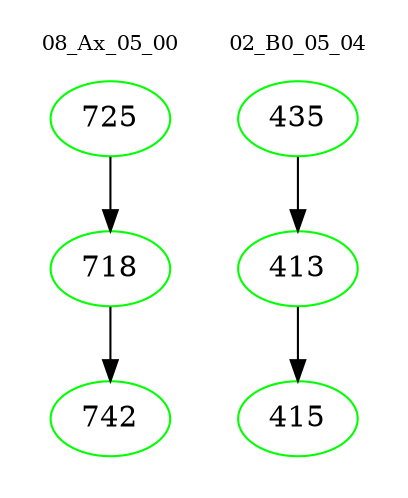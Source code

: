 digraph{
subgraph cluster_0 {
color = white
label = "08_Ax_05_00";
fontsize=10;
T0_725 [label="725", color="green"]
T0_725 -> T0_718 [color="black"]
T0_718 [label="718", color="green"]
T0_718 -> T0_742 [color="black"]
T0_742 [label="742", color="green"]
}
subgraph cluster_1 {
color = white
label = "02_B0_05_04";
fontsize=10;
T1_435 [label="435", color="green"]
T1_435 -> T1_413 [color="black"]
T1_413 [label="413", color="green"]
T1_413 -> T1_415 [color="black"]
T1_415 [label="415", color="green"]
}
}
